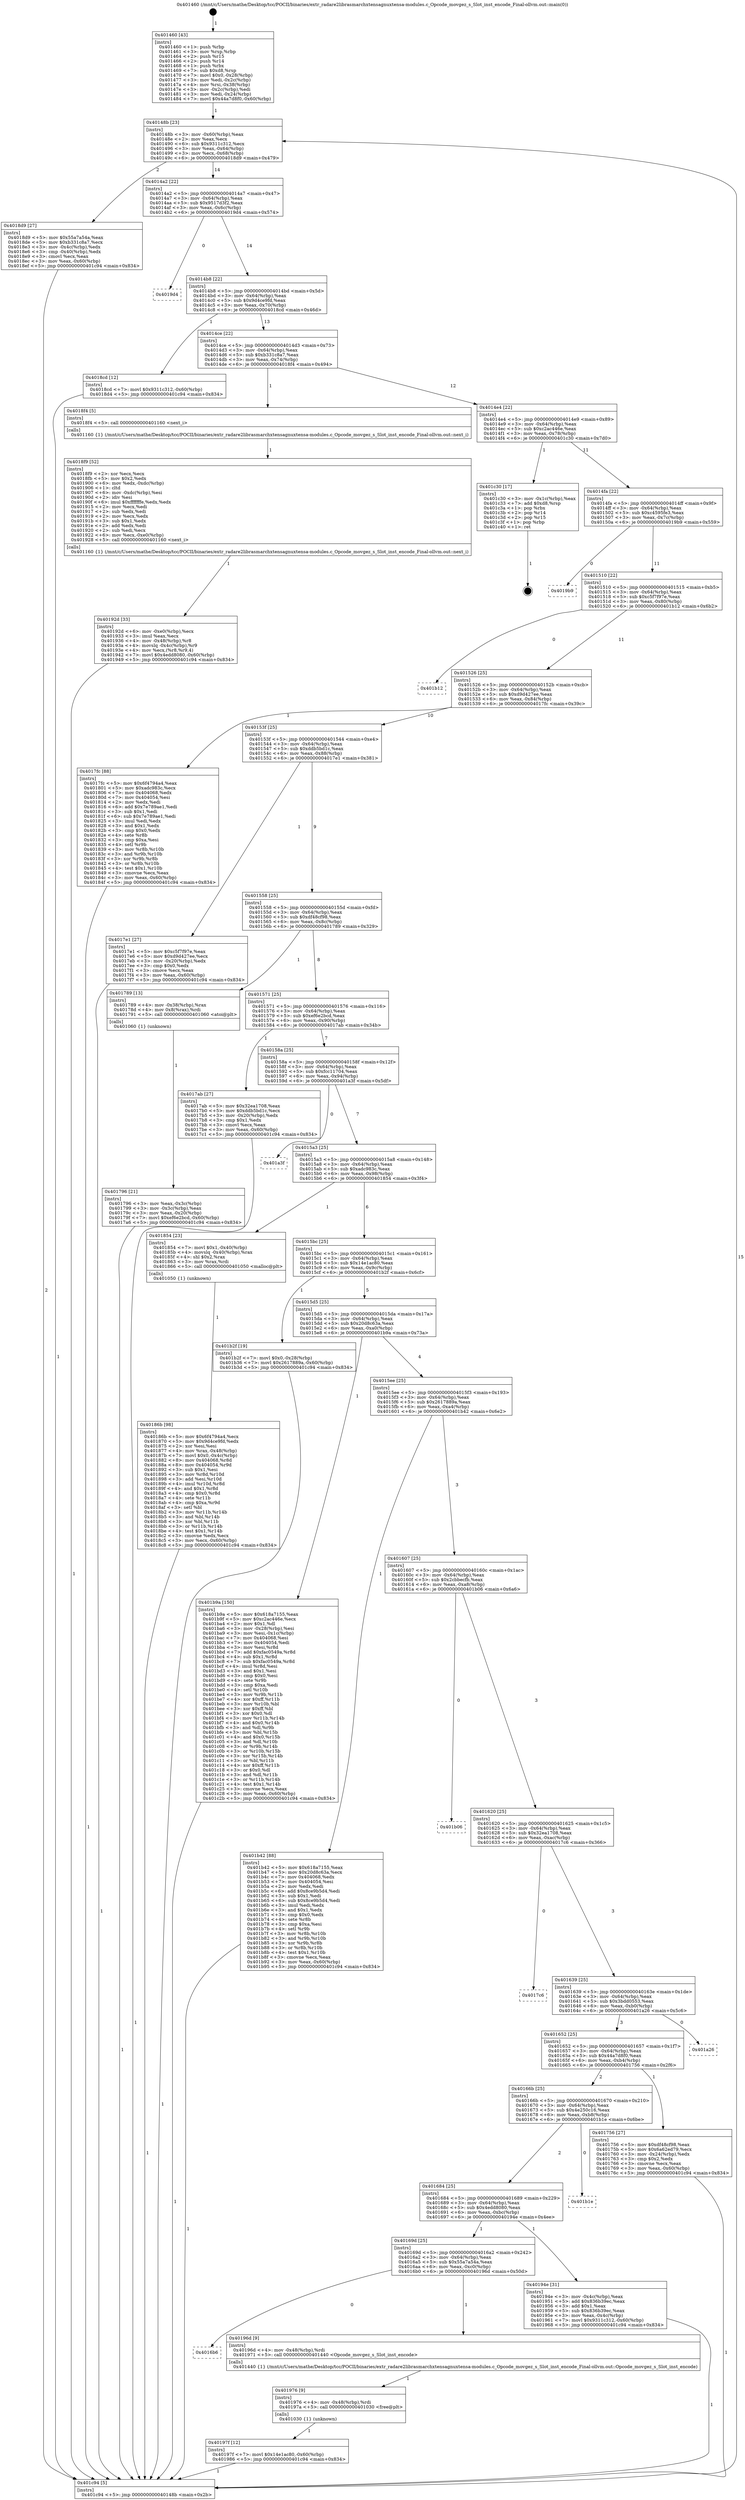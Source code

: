 digraph "0x401460" {
  label = "0x401460 (/mnt/c/Users/mathe/Desktop/tcc/POCII/binaries/extr_radare2librasmarchxtensagnuxtensa-modules.c_Opcode_movgez_s_Slot_inst_encode_Final-ollvm.out::main(0))"
  labelloc = "t"
  node[shape=record]

  Entry [label="",width=0.3,height=0.3,shape=circle,fillcolor=black,style=filled]
  "0x40148b" [label="{
     0x40148b [23]\l
     | [instrs]\l
     &nbsp;&nbsp;0x40148b \<+3\>: mov -0x60(%rbp),%eax\l
     &nbsp;&nbsp;0x40148e \<+2\>: mov %eax,%ecx\l
     &nbsp;&nbsp;0x401490 \<+6\>: sub $0x9311c312,%ecx\l
     &nbsp;&nbsp;0x401496 \<+3\>: mov %eax,-0x64(%rbp)\l
     &nbsp;&nbsp;0x401499 \<+3\>: mov %ecx,-0x68(%rbp)\l
     &nbsp;&nbsp;0x40149c \<+6\>: je 00000000004018d9 \<main+0x479\>\l
  }"]
  "0x4018d9" [label="{
     0x4018d9 [27]\l
     | [instrs]\l
     &nbsp;&nbsp;0x4018d9 \<+5\>: mov $0x55a7a54a,%eax\l
     &nbsp;&nbsp;0x4018de \<+5\>: mov $0xb331c8a7,%ecx\l
     &nbsp;&nbsp;0x4018e3 \<+3\>: mov -0x4c(%rbp),%edx\l
     &nbsp;&nbsp;0x4018e6 \<+3\>: cmp -0x40(%rbp),%edx\l
     &nbsp;&nbsp;0x4018e9 \<+3\>: cmovl %ecx,%eax\l
     &nbsp;&nbsp;0x4018ec \<+3\>: mov %eax,-0x60(%rbp)\l
     &nbsp;&nbsp;0x4018ef \<+5\>: jmp 0000000000401c94 \<main+0x834\>\l
  }"]
  "0x4014a2" [label="{
     0x4014a2 [22]\l
     | [instrs]\l
     &nbsp;&nbsp;0x4014a2 \<+5\>: jmp 00000000004014a7 \<main+0x47\>\l
     &nbsp;&nbsp;0x4014a7 \<+3\>: mov -0x64(%rbp),%eax\l
     &nbsp;&nbsp;0x4014aa \<+5\>: sub $0x9517d3f2,%eax\l
     &nbsp;&nbsp;0x4014af \<+3\>: mov %eax,-0x6c(%rbp)\l
     &nbsp;&nbsp;0x4014b2 \<+6\>: je 00000000004019d4 \<main+0x574\>\l
  }"]
  Exit [label="",width=0.3,height=0.3,shape=circle,fillcolor=black,style=filled,peripheries=2]
  "0x4019d4" [label="{
     0x4019d4\l
  }", style=dashed]
  "0x4014b8" [label="{
     0x4014b8 [22]\l
     | [instrs]\l
     &nbsp;&nbsp;0x4014b8 \<+5\>: jmp 00000000004014bd \<main+0x5d\>\l
     &nbsp;&nbsp;0x4014bd \<+3\>: mov -0x64(%rbp),%eax\l
     &nbsp;&nbsp;0x4014c0 \<+5\>: sub $0x9d4ce9fd,%eax\l
     &nbsp;&nbsp;0x4014c5 \<+3\>: mov %eax,-0x70(%rbp)\l
     &nbsp;&nbsp;0x4014c8 \<+6\>: je 00000000004018cd \<main+0x46d\>\l
  }"]
  "0x40197f" [label="{
     0x40197f [12]\l
     | [instrs]\l
     &nbsp;&nbsp;0x40197f \<+7\>: movl $0x14e1ac80,-0x60(%rbp)\l
     &nbsp;&nbsp;0x401986 \<+5\>: jmp 0000000000401c94 \<main+0x834\>\l
  }"]
  "0x4018cd" [label="{
     0x4018cd [12]\l
     | [instrs]\l
     &nbsp;&nbsp;0x4018cd \<+7\>: movl $0x9311c312,-0x60(%rbp)\l
     &nbsp;&nbsp;0x4018d4 \<+5\>: jmp 0000000000401c94 \<main+0x834\>\l
  }"]
  "0x4014ce" [label="{
     0x4014ce [22]\l
     | [instrs]\l
     &nbsp;&nbsp;0x4014ce \<+5\>: jmp 00000000004014d3 \<main+0x73\>\l
     &nbsp;&nbsp;0x4014d3 \<+3\>: mov -0x64(%rbp),%eax\l
     &nbsp;&nbsp;0x4014d6 \<+5\>: sub $0xb331c8a7,%eax\l
     &nbsp;&nbsp;0x4014db \<+3\>: mov %eax,-0x74(%rbp)\l
     &nbsp;&nbsp;0x4014de \<+6\>: je 00000000004018f4 \<main+0x494\>\l
  }"]
  "0x401976" [label="{
     0x401976 [9]\l
     | [instrs]\l
     &nbsp;&nbsp;0x401976 \<+4\>: mov -0x48(%rbp),%rdi\l
     &nbsp;&nbsp;0x40197a \<+5\>: call 0000000000401030 \<free@plt\>\l
     | [calls]\l
     &nbsp;&nbsp;0x401030 \{1\} (unknown)\l
  }"]
  "0x4018f4" [label="{
     0x4018f4 [5]\l
     | [instrs]\l
     &nbsp;&nbsp;0x4018f4 \<+5\>: call 0000000000401160 \<next_i\>\l
     | [calls]\l
     &nbsp;&nbsp;0x401160 \{1\} (/mnt/c/Users/mathe/Desktop/tcc/POCII/binaries/extr_radare2librasmarchxtensagnuxtensa-modules.c_Opcode_movgez_s_Slot_inst_encode_Final-ollvm.out::next_i)\l
  }"]
  "0x4014e4" [label="{
     0x4014e4 [22]\l
     | [instrs]\l
     &nbsp;&nbsp;0x4014e4 \<+5\>: jmp 00000000004014e9 \<main+0x89\>\l
     &nbsp;&nbsp;0x4014e9 \<+3\>: mov -0x64(%rbp),%eax\l
     &nbsp;&nbsp;0x4014ec \<+5\>: sub $0xc2ac446e,%eax\l
     &nbsp;&nbsp;0x4014f1 \<+3\>: mov %eax,-0x78(%rbp)\l
     &nbsp;&nbsp;0x4014f4 \<+6\>: je 0000000000401c30 \<main+0x7d0\>\l
  }"]
  "0x4016b6" [label="{
     0x4016b6\l
  }", style=dashed]
  "0x401c30" [label="{
     0x401c30 [17]\l
     | [instrs]\l
     &nbsp;&nbsp;0x401c30 \<+3\>: mov -0x1c(%rbp),%eax\l
     &nbsp;&nbsp;0x401c33 \<+7\>: add $0xd8,%rsp\l
     &nbsp;&nbsp;0x401c3a \<+1\>: pop %rbx\l
     &nbsp;&nbsp;0x401c3b \<+2\>: pop %r14\l
     &nbsp;&nbsp;0x401c3d \<+2\>: pop %r15\l
     &nbsp;&nbsp;0x401c3f \<+1\>: pop %rbp\l
     &nbsp;&nbsp;0x401c40 \<+1\>: ret\l
  }"]
  "0x4014fa" [label="{
     0x4014fa [22]\l
     | [instrs]\l
     &nbsp;&nbsp;0x4014fa \<+5\>: jmp 00000000004014ff \<main+0x9f\>\l
     &nbsp;&nbsp;0x4014ff \<+3\>: mov -0x64(%rbp),%eax\l
     &nbsp;&nbsp;0x401502 \<+5\>: sub $0xc4595fe3,%eax\l
     &nbsp;&nbsp;0x401507 \<+3\>: mov %eax,-0x7c(%rbp)\l
     &nbsp;&nbsp;0x40150a \<+6\>: je 00000000004019b9 \<main+0x559\>\l
  }"]
  "0x40196d" [label="{
     0x40196d [9]\l
     | [instrs]\l
     &nbsp;&nbsp;0x40196d \<+4\>: mov -0x48(%rbp),%rdi\l
     &nbsp;&nbsp;0x401971 \<+5\>: call 0000000000401440 \<Opcode_movgez_s_Slot_inst_encode\>\l
     | [calls]\l
     &nbsp;&nbsp;0x401440 \{1\} (/mnt/c/Users/mathe/Desktop/tcc/POCII/binaries/extr_radare2librasmarchxtensagnuxtensa-modules.c_Opcode_movgez_s_Slot_inst_encode_Final-ollvm.out::Opcode_movgez_s_Slot_inst_encode)\l
  }"]
  "0x4019b9" [label="{
     0x4019b9\l
  }", style=dashed]
  "0x401510" [label="{
     0x401510 [22]\l
     | [instrs]\l
     &nbsp;&nbsp;0x401510 \<+5\>: jmp 0000000000401515 \<main+0xb5\>\l
     &nbsp;&nbsp;0x401515 \<+3\>: mov -0x64(%rbp),%eax\l
     &nbsp;&nbsp;0x401518 \<+5\>: sub $0xc5f7f97e,%eax\l
     &nbsp;&nbsp;0x40151d \<+3\>: mov %eax,-0x80(%rbp)\l
     &nbsp;&nbsp;0x401520 \<+6\>: je 0000000000401b12 \<main+0x6b2\>\l
  }"]
  "0x40169d" [label="{
     0x40169d [25]\l
     | [instrs]\l
     &nbsp;&nbsp;0x40169d \<+5\>: jmp 00000000004016a2 \<main+0x242\>\l
     &nbsp;&nbsp;0x4016a2 \<+3\>: mov -0x64(%rbp),%eax\l
     &nbsp;&nbsp;0x4016a5 \<+5\>: sub $0x55a7a54a,%eax\l
     &nbsp;&nbsp;0x4016aa \<+6\>: mov %eax,-0xc0(%rbp)\l
     &nbsp;&nbsp;0x4016b0 \<+6\>: je 000000000040196d \<main+0x50d\>\l
  }"]
  "0x401b12" [label="{
     0x401b12\l
  }", style=dashed]
  "0x401526" [label="{
     0x401526 [25]\l
     | [instrs]\l
     &nbsp;&nbsp;0x401526 \<+5\>: jmp 000000000040152b \<main+0xcb\>\l
     &nbsp;&nbsp;0x40152b \<+3\>: mov -0x64(%rbp),%eax\l
     &nbsp;&nbsp;0x40152e \<+5\>: sub $0xd9d427ee,%eax\l
     &nbsp;&nbsp;0x401533 \<+6\>: mov %eax,-0x84(%rbp)\l
     &nbsp;&nbsp;0x401539 \<+6\>: je 00000000004017fc \<main+0x39c\>\l
  }"]
  "0x40194e" [label="{
     0x40194e [31]\l
     | [instrs]\l
     &nbsp;&nbsp;0x40194e \<+3\>: mov -0x4c(%rbp),%eax\l
     &nbsp;&nbsp;0x401951 \<+5\>: add $0x836b39ec,%eax\l
     &nbsp;&nbsp;0x401956 \<+3\>: add $0x1,%eax\l
     &nbsp;&nbsp;0x401959 \<+5\>: sub $0x836b39ec,%eax\l
     &nbsp;&nbsp;0x40195e \<+3\>: mov %eax,-0x4c(%rbp)\l
     &nbsp;&nbsp;0x401961 \<+7\>: movl $0x9311c312,-0x60(%rbp)\l
     &nbsp;&nbsp;0x401968 \<+5\>: jmp 0000000000401c94 \<main+0x834\>\l
  }"]
  "0x4017fc" [label="{
     0x4017fc [88]\l
     | [instrs]\l
     &nbsp;&nbsp;0x4017fc \<+5\>: mov $0x6f4794a4,%eax\l
     &nbsp;&nbsp;0x401801 \<+5\>: mov $0xadc983c,%ecx\l
     &nbsp;&nbsp;0x401806 \<+7\>: mov 0x404068,%edx\l
     &nbsp;&nbsp;0x40180d \<+7\>: mov 0x404054,%esi\l
     &nbsp;&nbsp;0x401814 \<+2\>: mov %edx,%edi\l
     &nbsp;&nbsp;0x401816 \<+6\>: add $0x7e789ae1,%edi\l
     &nbsp;&nbsp;0x40181c \<+3\>: sub $0x1,%edi\l
     &nbsp;&nbsp;0x40181f \<+6\>: sub $0x7e789ae1,%edi\l
     &nbsp;&nbsp;0x401825 \<+3\>: imul %edi,%edx\l
     &nbsp;&nbsp;0x401828 \<+3\>: and $0x1,%edx\l
     &nbsp;&nbsp;0x40182b \<+3\>: cmp $0x0,%edx\l
     &nbsp;&nbsp;0x40182e \<+4\>: sete %r8b\l
     &nbsp;&nbsp;0x401832 \<+3\>: cmp $0xa,%esi\l
     &nbsp;&nbsp;0x401835 \<+4\>: setl %r9b\l
     &nbsp;&nbsp;0x401839 \<+3\>: mov %r8b,%r10b\l
     &nbsp;&nbsp;0x40183c \<+3\>: and %r9b,%r10b\l
     &nbsp;&nbsp;0x40183f \<+3\>: xor %r9b,%r8b\l
     &nbsp;&nbsp;0x401842 \<+3\>: or %r8b,%r10b\l
     &nbsp;&nbsp;0x401845 \<+4\>: test $0x1,%r10b\l
     &nbsp;&nbsp;0x401849 \<+3\>: cmovne %ecx,%eax\l
     &nbsp;&nbsp;0x40184c \<+3\>: mov %eax,-0x60(%rbp)\l
     &nbsp;&nbsp;0x40184f \<+5\>: jmp 0000000000401c94 \<main+0x834\>\l
  }"]
  "0x40153f" [label="{
     0x40153f [25]\l
     | [instrs]\l
     &nbsp;&nbsp;0x40153f \<+5\>: jmp 0000000000401544 \<main+0xe4\>\l
     &nbsp;&nbsp;0x401544 \<+3\>: mov -0x64(%rbp),%eax\l
     &nbsp;&nbsp;0x401547 \<+5\>: sub $0xddb5bd1c,%eax\l
     &nbsp;&nbsp;0x40154c \<+6\>: mov %eax,-0x88(%rbp)\l
     &nbsp;&nbsp;0x401552 \<+6\>: je 00000000004017e1 \<main+0x381\>\l
  }"]
  "0x401684" [label="{
     0x401684 [25]\l
     | [instrs]\l
     &nbsp;&nbsp;0x401684 \<+5\>: jmp 0000000000401689 \<main+0x229\>\l
     &nbsp;&nbsp;0x401689 \<+3\>: mov -0x64(%rbp),%eax\l
     &nbsp;&nbsp;0x40168c \<+5\>: sub $0x4edd8080,%eax\l
     &nbsp;&nbsp;0x401691 \<+6\>: mov %eax,-0xbc(%rbp)\l
     &nbsp;&nbsp;0x401697 \<+6\>: je 000000000040194e \<main+0x4ee\>\l
  }"]
  "0x4017e1" [label="{
     0x4017e1 [27]\l
     | [instrs]\l
     &nbsp;&nbsp;0x4017e1 \<+5\>: mov $0xc5f7f97e,%eax\l
     &nbsp;&nbsp;0x4017e6 \<+5\>: mov $0xd9d427ee,%ecx\l
     &nbsp;&nbsp;0x4017eb \<+3\>: mov -0x20(%rbp),%edx\l
     &nbsp;&nbsp;0x4017ee \<+3\>: cmp $0x0,%edx\l
     &nbsp;&nbsp;0x4017f1 \<+3\>: cmove %ecx,%eax\l
     &nbsp;&nbsp;0x4017f4 \<+3\>: mov %eax,-0x60(%rbp)\l
     &nbsp;&nbsp;0x4017f7 \<+5\>: jmp 0000000000401c94 \<main+0x834\>\l
  }"]
  "0x401558" [label="{
     0x401558 [25]\l
     | [instrs]\l
     &nbsp;&nbsp;0x401558 \<+5\>: jmp 000000000040155d \<main+0xfd\>\l
     &nbsp;&nbsp;0x40155d \<+3\>: mov -0x64(%rbp),%eax\l
     &nbsp;&nbsp;0x401560 \<+5\>: sub $0xdf48cf98,%eax\l
     &nbsp;&nbsp;0x401565 \<+6\>: mov %eax,-0x8c(%rbp)\l
     &nbsp;&nbsp;0x40156b \<+6\>: je 0000000000401789 \<main+0x329\>\l
  }"]
  "0x401b1e" [label="{
     0x401b1e\l
  }", style=dashed]
  "0x401789" [label="{
     0x401789 [13]\l
     | [instrs]\l
     &nbsp;&nbsp;0x401789 \<+4\>: mov -0x38(%rbp),%rax\l
     &nbsp;&nbsp;0x40178d \<+4\>: mov 0x8(%rax),%rdi\l
     &nbsp;&nbsp;0x401791 \<+5\>: call 0000000000401060 \<atoi@plt\>\l
     | [calls]\l
     &nbsp;&nbsp;0x401060 \{1\} (unknown)\l
  }"]
  "0x401571" [label="{
     0x401571 [25]\l
     | [instrs]\l
     &nbsp;&nbsp;0x401571 \<+5\>: jmp 0000000000401576 \<main+0x116\>\l
     &nbsp;&nbsp;0x401576 \<+3\>: mov -0x64(%rbp),%eax\l
     &nbsp;&nbsp;0x401579 \<+5\>: sub $0xef6e2bcd,%eax\l
     &nbsp;&nbsp;0x40157e \<+6\>: mov %eax,-0x90(%rbp)\l
     &nbsp;&nbsp;0x401584 \<+6\>: je 00000000004017ab \<main+0x34b\>\l
  }"]
  "0x40192d" [label="{
     0x40192d [33]\l
     | [instrs]\l
     &nbsp;&nbsp;0x40192d \<+6\>: mov -0xe0(%rbp),%ecx\l
     &nbsp;&nbsp;0x401933 \<+3\>: imul %eax,%ecx\l
     &nbsp;&nbsp;0x401936 \<+4\>: mov -0x48(%rbp),%r8\l
     &nbsp;&nbsp;0x40193a \<+4\>: movslq -0x4c(%rbp),%r9\l
     &nbsp;&nbsp;0x40193e \<+4\>: mov %ecx,(%r8,%r9,4)\l
     &nbsp;&nbsp;0x401942 \<+7\>: movl $0x4edd8080,-0x60(%rbp)\l
     &nbsp;&nbsp;0x401949 \<+5\>: jmp 0000000000401c94 \<main+0x834\>\l
  }"]
  "0x4017ab" [label="{
     0x4017ab [27]\l
     | [instrs]\l
     &nbsp;&nbsp;0x4017ab \<+5\>: mov $0x32ea1708,%eax\l
     &nbsp;&nbsp;0x4017b0 \<+5\>: mov $0xddb5bd1c,%ecx\l
     &nbsp;&nbsp;0x4017b5 \<+3\>: mov -0x20(%rbp),%edx\l
     &nbsp;&nbsp;0x4017b8 \<+3\>: cmp $0x1,%edx\l
     &nbsp;&nbsp;0x4017bb \<+3\>: cmovl %ecx,%eax\l
     &nbsp;&nbsp;0x4017be \<+3\>: mov %eax,-0x60(%rbp)\l
     &nbsp;&nbsp;0x4017c1 \<+5\>: jmp 0000000000401c94 \<main+0x834\>\l
  }"]
  "0x40158a" [label="{
     0x40158a [25]\l
     | [instrs]\l
     &nbsp;&nbsp;0x40158a \<+5\>: jmp 000000000040158f \<main+0x12f\>\l
     &nbsp;&nbsp;0x40158f \<+3\>: mov -0x64(%rbp),%eax\l
     &nbsp;&nbsp;0x401592 \<+5\>: sub $0xfcc11704,%eax\l
     &nbsp;&nbsp;0x401597 \<+6\>: mov %eax,-0x94(%rbp)\l
     &nbsp;&nbsp;0x40159d \<+6\>: je 0000000000401a3f \<main+0x5df\>\l
  }"]
  "0x4018f9" [label="{
     0x4018f9 [52]\l
     | [instrs]\l
     &nbsp;&nbsp;0x4018f9 \<+2\>: xor %ecx,%ecx\l
     &nbsp;&nbsp;0x4018fb \<+5\>: mov $0x2,%edx\l
     &nbsp;&nbsp;0x401900 \<+6\>: mov %edx,-0xdc(%rbp)\l
     &nbsp;&nbsp;0x401906 \<+1\>: cltd\l
     &nbsp;&nbsp;0x401907 \<+6\>: mov -0xdc(%rbp),%esi\l
     &nbsp;&nbsp;0x40190d \<+2\>: idiv %esi\l
     &nbsp;&nbsp;0x40190f \<+6\>: imul $0xfffffffe,%edx,%edx\l
     &nbsp;&nbsp;0x401915 \<+2\>: mov %ecx,%edi\l
     &nbsp;&nbsp;0x401917 \<+2\>: sub %edx,%edi\l
     &nbsp;&nbsp;0x401919 \<+2\>: mov %ecx,%edx\l
     &nbsp;&nbsp;0x40191b \<+3\>: sub $0x1,%edx\l
     &nbsp;&nbsp;0x40191e \<+2\>: add %edx,%edi\l
     &nbsp;&nbsp;0x401920 \<+2\>: sub %edi,%ecx\l
     &nbsp;&nbsp;0x401922 \<+6\>: mov %ecx,-0xe0(%rbp)\l
     &nbsp;&nbsp;0x401928 \<+5\>: call 0000000000401160 \<next_i\>\l
     | [calls]\l
     &nbsp;&nbsp;0x401160 \{1\} (/mnt/c/Users/mathe/Desktop/tcc/POCII/binaries/extr_radare2librasmarchxtensagnuxtensa-modules.c_Opcode_movgez_s_Slot_inst_encode_Final-ollvm.out::next_i)\l
  }"]
  "0x401a3f" [label="{
     0x401a3f\l
  }", style=dashed]
  "0x4015a3" [label="{
     0x4015a3 [25]\l
     | [instrs]\l
     &nbsp;&nbsp;0x4015a3 \<+5\>: jmp 00000000004015a8 \<main+0x148\>\l
     &nbsp;&nbsp;0x4015a8 \<+3\>: mov -0x64(%rbp),%eax\l
     &nbsp;&nbsp;0x4015ab \<+5\>: sub $0xadc983c,%eax\l
     &nbsp;&nbsp;0x4015b0 \<+6\>: mov %eax,-0x98(%rbp)\l
     &nbsp;&nbsp;0x4015b6 \<+6\>: je 0000000000401854 \<main+0x3f4\>\l
  }"]
  "0x40186b" [label="{
     0x40186b [98]\l
     | [instrs]\l
     &nbsp;&nbsp;0x40186b \<+5\>: mov $0x6f4794a4,%ecx\l
     &nbsp;&nbsp;0x401870 \<+5\>: mov $0x9d4ce9fd,%edx\l
     &nbsp;&nbsp;0x401875 \<+2\>: xor %esi,%esi\l
     &nbsp;&nbsp;0x401877 \<+4\>: mov %rax,-0x48(%rbp)\l
     &nbsp;&nbsp;0x40187b \<+7\>: movl $0x0,-0x4c(%rbp)\l
     &nbsp;&nbsp;0x401882 \<+8\>: mov 0x404068,%r8d\l
     &nbsp;&nbsp;0x40188a \<+8\>: mov 0x404054,%r9d\l
     &nbsp;&nbsp;0x401892 \<+3\>: sub $0x1,%esi\l
     &nbsp;&nbsp;0x401895 \<+3\>: mov %r8d,%r10d\l
     &nbsp;&nbsp;0x401898 \<+3\>: add %esi,%r10d\l
     &nbsp;&nbsp;0x40189b \<+4\>: imul %r10d,%r8d\l
     &nbsp;&nbsp;0x40189f \<+4\>: and $0x1,%r8d\l
     &nbsp;&nbsp;0x4018a3 \<+4\>: cmp $0x0,%r8d\l
     &nbsp;&nbsp;0x4018a7 \<+4\>: sete %r11b\l
     &nbsp;&nbsp;0x4018ab \<+4\>: cmp $0xa,%r9d\l
     &nbsp;&nbsp;0x4018af \<+3\>: setl %bl\l
     &nbsp;&nbsp;0x4018b2 \<+3\>: mov %r11b,%r14b\l
     &nbsp;&nbsp;0x4018b5 \<+3\>: and %bl,%r14b\l
     &nbsp;&nbsp;0x4018b8 \<+3\>: xor %bl,%r11b\l
     &nbsp;&nbsp;0x4018bb \<+3\>: or %r11b,%r14b\l
     &nbsp;&nbsp;0x4018be \<+4\>: test $0x1,%r14b\l
     &nbsp;&nbsp;0x4018c2 \<+3\>: cmovne %edx,%ecx\l
     &nbsp;&nbsp;0x4018c5 \<+3\>: mov %ecx,-0x60(%rbp)\l
     &nbsp;&nbsp;0x4018c8 \<+5\>: jmp 0000000000401c94 \<main+0x834\>\l
  }"]
  "0x401854" [label="{
     0x401854 [23]\l
     | [instrs]\l
     &nbsp;&nbsp;0x401854 \<+7\>: movl $0x1,-0x40(%rbp)\l
     &nbsp;&nbsp;0x40185b \<+4\>: movslq -0x40(%rbp),%rax\l
     &nbsp;&nbsp;0x40185f \<+4\>: shl $0x2,%rax\l
     &nbsp;&nbsp;0x401863 \<+3\>: mov %rax,%rdi\l
     &nbsp;&nbsp;0x401866 \<+5\>: call 0000000000401050 \<malloc@plt\>\l
     | [calls]\l
     &nbsp;&nbsp;0x401050 \{1\} (unknown)\l
  }"]
  "0x4015bc" [label="{
     0x4015bc [25]\l
     | [instrs]\l
     &nbsp;&nbsp;0x4015bc \<+5\>: jmp 00000000004015c1 \<main+0x161\>\l
     &nbsp;&nbsp;0x4015c1 \<+3\>: mov -0x64(%rbp),%eax\l
     &nbsp;&nbsp;0x4015c4 \<+5\>: sub $0x14e1ac80,%eax\l
     &nbsp;&nbsp;0x4015c9 \<+6\>: mov %eax,-0x9c(%rbp)\l
     &nbsp;&nbsp;0x4015cf \<+6\>: je 0000000000401b2f \<main+0x6cf\>\l
  }"]
  "0x401796" [label="{
     0x401796 [21]\l
     | [instrs]\l
     &nbsp;&nbsp;0x401796 \<+3\>: mov %eax,-0x3c(%rbp)\l
     &nbsp;&nbsp;0x401799 \<+3\>: mov -0x3c(%rbp),%eax\l
     &nbsp;&nbsp;0x40179c \<+3\>: mov %eax,-0x20(%rbp)\l
     &nbsp;&nbsp;0x40179f \<+7\>: movl $0xef6e2bcd,-0x60(%rbp)\l
     &nbsp;&nbsp;0x4017a6 \<+5\>: jmp 0000000000401c94 \<main+0x834\>\l
  }"]
  "0x401b2f" [label="{
     0x401b2f [19]\l
     | [instrs]\l
     &nbsp;&nbsp;0x401b2f \<+7\>: movl $0x0,-0x28(%rbp)\l
     &nbsp;&nbsp;0x401b36 \<+7\>: movl $0x2617889a,-0x60(%rbp)\l
     &nbsp;&nbsp;0x401b3d \<+5\>: jmp 0000000000401c94 \<main+0x834\>\l
  }"]
  "0x4015d5" [label="{
     0x4015d5 [25]\l
     | [instrs]\l
     &nbsp;&nbsp;0x4015d5 \<+5\>: jmp 00000000004015da \<main+0x17a\>\l
     &nbsp;&nbsp;0x4015da \<+3\>: mov -0x64(%rbp),%eax\l
     &nbsp;&nbsp;0x4015dd \<+5\>: sub $0x20d8c63a,%eax\l
     &nbsp;&nbsp;0x4015e2 \<+6\>: mov %eax,-0xa0(%rbp)\l
     &nbsp;&nbsp;0x4015e8 \<+6\>: je 0000000000401b9a \<main+0x73a\>\l
  }"]
  "0x401460" [label="{
     0x401460 [43]\l
     | [instrs]\l
     &nbsp;&nbsp;0x401460 \<+1\>: push %rbp\l
     &nbsp;&nbsp;0x401461 \<+3\>: mov %rsp,%rbp\l
     &nbsp;&nbsp;0x401464 \<+2\>: push %r15\l
     &nbsp;&nbsp;0x401466 \<+2\>: push %r14\l
     &nbsp;&nbsp;0x401468 \<+1\>: push %rbx\l
     &nbsp;&nbsp;0x401469 \<+7\>: sub $0xd8,%rsp\l
     &nbsp;&nbsp;0x401470 \<+7\>: movl $0x0,-0x28(%rbp)\l
     &nbsp;&nbsp;0x401477 \<+3\>: mov %edi,-0x2c(%rbp)\l
     &nbsp;&nbsp;0x40147a \<+4\>: mov %rsi,-0x38(%rbp)\l
     &nbsp;&nbsp;0x40147e \<+3\>: mov -0x2c(%rbp),%edi\l
     &nbsp;&nbsp;0x401481 \<+3\>: mov %edi,-0x24(%rbp)\l
     &nbsp;&nbsp;0x401484 \<+7\>: movl $0x44a7d8f0,-0x60(%rbp)\l
  }"]
  "0x401b9a" [label="{
     0x401b9a [150]\l
     | [instrs]\l
     &nbsp;&nbsp;0x401b9a \<+5\>: mov $0x618a7155,%eax\l
     &nbsp;&nbsp;0x401b9f \<+5\>: mov $0xc2ac446e,%ecx\l
     &nbsp;&nbsp;0x401ba4 \<+2\>: mov $0x1,%dl\l
     &nbsp;&nbsp;0x401ba6 \<+3\>: mov -0x28(%rbp),%esi\l
     &nbsp;&nbsp;0x401ba9 \<+3\>: mov %esi,-0x1c(%rbp)\l
     &nbsp;&nbsp;0x401bac \<+7\>: mov 0x404068,%esi\l
     &nbsp;&nbsp;0x401bb3 \<+7\>: mov 0x404054,%edi\l
     &nbsp;&nbsp;0x401bba \<+3\>: mov %esi,%r8d\l
     &nbsp;&nbsp;0x401bbd \<+7\>: add $0xfac0549a,%r8d\l
     &nbsp;&nbsp;0x401bc4 \<+4\>: sub $0x1,%r8d\l
     &nbsp;&nbsp;0x401bc8 \<+7\>: sub $0xfac0549a,%r8d\l
     &nbsp;&nbsp;0x401bcf \<+4\>: imul %r8d,%esi\l
     &nbsp;&nbsp;0x401bd3 \<+3\>: and $0x1,%esi\l
     &nbsp;&nbsp;0x401bd6 \<+3\>: cmp $0x0,%esi\l
     &nbsp;&nbsp;0x401bd9 \<+4\>: sete %r9b\l
     &nbsp;&nbsp;0x401bdd \<+3\>: cmp $0xa,%edi\l
     &nbsp;&nbsp;0x401be0 \<+4\>: setl %r10b\l
     &nbsp;&nbsp;0x401be4 \<+3\>: mov %r9b,%r11b\l
     &nbsp;&nbsp;0x401be7 \<+4\>: xor $0xff,%r11b\l
     &nbsp;&nbsp;0x401beb \<+3\>: mov %r10b,%bl\l
     &nbsp;&nbsp;0x401bee \<+3\>: xor $0xff,%bl\l
     &nbsp;&nbsp;0x401bf1 \<+3\>: xor $0x0,%dl\l
     &nbsp;&nbsp;0x401bf4 \<+3\>: mov %r11b,%r14b\l
     &nbsp;&nbsp;0x401bf7 \<+4\>: and $0x0,%r14b\l
     &nbsp;&nbsp;0x401bfb \<+3\>: and %dl,%r9b\l
     &nbsp;&nbsp;0x401bfe \<+3\>: mov %bl,%r15b\l
     &nbsp;&nbsp;0x401c01 \<+4\>: and $0x0,%r15b\l
     &nbsp;&nbsp;0x401c05 \<+3\>: and %dl,%r10b\l
     &nbsp;&nbsp;0x401c08 \<+3\>: or %r9b,%r14b\l
     &nbsp;&nbsp;0x401c0b \<+3\>: or %r10b,%r15b\l
     &nbsp;&nbsp;0x401c0e \<+3\>: xor %r15b,%r14b\l
     &nbsp;&nbsp;0x401c11 \<+3\>: or %bl,%r11b\l
     &nbsp;&nbsp;0x401c14 \<+4\>: xor $0xff,%r11b\l
     &nbsp;&nbsp;0x401c18 \<+3\>: or $0x0,%dl\l
     &nbsp;&nbsp;0x401c1b \<+3\>: and %dl,%r11b\l
     &nbsp;&nbsp;0x401c1e \<+3\>: or %r11b,%r14b\l
     &nbsp;&nbsp;0x401c21 \<+4\>: test $0x1,%r14b\l
     &nbsp;&nbsp;0x401c25 \<+3\>: cmovne %ecx,%eax\l
     &nbsp;&nbsp;0x401c28 \<+3\>: mov %eax,-0x60(%rbp)\l
     &nbsp;&nbsp;0x401c2b \<+5\>: jmp 0000000000401c94 \<main+0x834\>\l
  }"]
  "0x4015ee" [label="{
     0x4015ee [25]\l
     | [instrs]\l
     &nbsp;&nbsp;0x4015ee \<+5\>: jmp 00000000004015f3 \<main+0x193\>\l
     &nbsp;&nbsp;0x4015f3 \<+3\>: mov -0x64(%rbp),%eax\l
     &nbsp;&nbsp;0x4015f6 \<+5\>: sub $0x2617889a,%eax\l
     &nbsp;&nbsp;0x4015fb \<+6\>: mov %eax,-0xa4(%rbp)\l
     &nbsp;&nbsp;0x401601 \<+6\>: je 0000000000401b42 \<main+0x6e2\>\l
  }"]
  "0x401c94" [label="{
     0x401c94 [5]\l
     | [instrs]\l
     &nbsp;&nbsp;0x401c94 \<+5\>: jmp 000000000040148b \<main+0x2b\>\l
  }"]
  "0x401b42" [label="{
     0x401b42 [88]\l
     | [instrs]\l
     &nbsp;&nbsp;0x401b42 \<+5\>: mov $0x618a7155,%eax\l
     &nbsp;&nbsp;0x401b47 \<+5\>: mov $0x20d8c63a,%ecx\l
     &nbsp;&nbsp;0x401b4c \<+7\>: mov 0x404068,%edx\l
     &nbsp;&nbsp;0x401b53 \<+7\>: mov 0x404054,%esi\l
     &nbsp;&nbsp;0x401b5a \<+2\>: mov %edx,%edi\l
     &nbsp;&nbsp;0x401b5c \<+6\>: add $0x8ce9b5d4,%edi\l
     &nbsp;&nbsp;0x401b62 \<+3\>: sub $0x1,%edi\l
     &nbsp;&nbsp;0x401b65 \<+6\>: sub $0x8ce9b5d4,%edi\l
     &nbsp;&nbsp;0x401b6b \<+3\>: imul %edi,%edx\l
     &nbsp;&nbsp;0x401b6e \<+3\>: and $0x1,%edx\l
     &nbsp;&nbsp;0x401b71 \<+3\>: cmp $0x0,%edx\l
     &nbsp;&nbsp;0x401b74 \<+4\>: sete %r8b\l
     &nbsp;&nbsp;0x401b78 \<+3\>: cmp $0xa,%esi\l
     &nbsp;&nbsp;0x401b7b \<+4\>: setl %r9b\l
     &nbsp;&nbsp;0x401b7f \<+3\>: mov %r8b,%r10b\l
     &nbsp;&nbsp;0x401b82 \<+3\>: and %r9b,%r10b\l
     &nbsp;&nbsp;0x401b85 \<+3\>: xor %r9b,%r8b\l
     &nbsp;&nbsp;0x401b88 \<+3\>: or %r8b,%r10b\l
     &nbsp;&nbsp;0x401b8b \<+4\>: test $0x1,%r10b\l
     &nbsp;&nbsp;0x401b8f \<+3\>: cmovne %ecx,%eax\l
     &nbsp;&nbsp;0x401b92 \<+3\>: mov %eax,-0x60(%rbp)\l
     &nbsp;&nbsp;0x401b95 \<+5\>: jmp 0000000000401c94 \<main+0x834\>\l
  }"]
  "0x401607" [label="{
     0x401607 [25]\l
     | [instrs]\l
     &nbsp;&nbsp;0x401607 \<+5\>: jmp 000000000040160c \<main+0x1ac\>\l
     &nbsp;&nbsp;0x40160c \<+3\>: mov -0x64(%rbp),%eax\l
     &nbsp;&nbsp;0x40160f \<+5\>: sub $0x2cbbecfb,%eax\l
     &nbsp;&nbsp;0x401614 \<+6\>: mov %eax,-0xa8(%rbp)\l
     &nbsp;&nbsp;0x40161a \<+6\>: je 0000000000401b06 \<main+0x6a6\>\l
  }"]
  "0x40166b" [label="{
     0x40166b [25]\l
     | [instrs]\l
     &nbsp;&nbsp;0x40166b \<+5\>: jmp 0000000000401670 \<main+0x210\>\l
     &nbsp;&nbsp;0x401670 \<+3\>: mov -0x64(%rbp),%eax\l
     &nbsp;&nbsp;0x401673 \<+5\>: sub $0x4e250c16,%eax\l
     &nbsp;&nbsp;0x401678 \<+6\>: mov %eax,-0xb8(%rbp)\l
     &nbsp;&nbsp;0x40167e \<+6\>: je 0000000000401b1e \<main+0x6be\>\l
  }"]
  "0x401b06" [label="{
     0x401b06\l
  }", style=dashed]
  "0x401620" [label="{
     0x401620 [25]\l
     | [instrs]\l
     &nbsp;&nbsp;0x401620 \<+5\>: jmp 0000000000401625 \<main+0x1c5\>\l
     &nbsp;&nbsp;0x401625 \<+3\>: mov -0x64(%rbp),%eax\l
     &nbsp;&nbsp;0x401628 \<+5\>: sub $0x32ea1708,%eax\l
     &nbsp;&nbsp;0x40162d \<+6\>: mov %eax,-0xac(%rbp)\l
     &nbsp;&nbsp;0x401633 \<+6\>: je 00000000004017c6 \<main+0x366\>\l
  }"]
  "0x401756" [label="{
     0x401756 [27]\l
     | [instrs]\l
     &nbsp;&nbsp;0x401756 \<+5\>: mov $0xdf48cf98,%eax\l
     &nbsp;&nbsp;0x40175b \<+5\>: mov $0x6a62ed79,%ecx\l
     &nbsp;&nbsp;0x401760 \<+3\>: mov -0x24(%rbp),%edx\l
     &nbsp;&nbsp;0x401763 \<+3\>: cmp $0x2,%edx\l
     &nbsp;&nbsp;0x401766 \<+3\>: cmovne %ecx,%eax\l
     &nbsp;&nbsp;0x401769 \<+3\>: mov %eax,-0x60(%rbp)\l
     &nbsp;&nbsp;0x40176c \<+5\>: jmp 0000000000401c94 \<main+0x834\>\l
  }"]
  "0x4017c6" [label="{
     0x4017c6\l
  }", style=dashed]
  "0x401639" [label="{
     0x401639 [25]\l
     | [instrs]\l
     &nbsp;&nbsp;0x401639 \<+5\>: jmp 000000000040163e \<main+0x1de\>\l
     &nbsp;&nbsp;0x40163e \<+3\>: mov -0x64(%rbp),%eax\l
     &nbsp;&nbsp;0x401641 \<+5\>: sub $0x3bdd0553,%eax\l
     &nbsp;&nbsp;0x401646 \<+6\>: mov %eax,-0xb0(%rbp)\l
     &nbsp;&nbsp;0x40164c \<+6\>: je 0000000000401a26 \<main+0x5c6\>\l
  }"]
  "0x401652" [label="{
     0x401652 [25]\l
     | [instrs]\l
     &nbsp;&nbsp;0x401652 \<+5\>: jmp 0000000000401657 \<main+0x1f7\>\l
     &nbsp;&nbsp;0x401657 \<+3\>: mov -0x64(%rbp),%eax\l
     &nbsp;&nbsp;0x40165a \<+5\>: sub $0x44a7d8f0,%eax\l
     &nbsp;&nbsp;0x40165f \<+6\>: mov %eax,-0xb4(%rbp)\l
     &nbsp;&nbsp;0x401665 \<+6\>: je 0000000000401756 \<main+0x2f6\>\l
  }"]
  "0x401a26" [label="{
     0x401a26\l
  }", style=dashed]
  Entry -> "0x401460" [label=" 1"]
  "0x40148b" -> "0x4018d9" [label=" 2"]
  "0x40148b" -> "0x4014a2" [label=" 14"]
  "0x401c30" -> Exit [label=" 1"]
  "0x4014a2" -> "0x4019d4" [label=" 0"]
  "0x4014a2" -> "0x4014b8" [label=" 14"]
  "0x401b9a" -> "0x401c94" [label=" 1"]
  "0x4014b8" -> "0x4018cd" [label=" 1"]
  "0x4014b8" -> "0x4014ce" [label=" 13"]
  "0x401b42" -> "0x401c94" [label=" 1"]
  "0x4014ce" -> "0x4018f4" [label=" 1"]
  "0x4014ce" -> "0x4014e4" [label=" 12"]
  "0x401b2f" -> "0x401c94" [label=" 1"]
  "0x4014e4" -> "0x401c30" [label=" 1"]
  "0x4014e4" -> "0x4014fa" [label=" 11"]
  "0x40197f" -> "0x401c94" [label=" 1"]
  "0x4014fa" -> "0x4019b9" [label=" 0"]
  "0x4014fa" -> "0x401510" [label=" 11"]
  "0x401976" -> "0x40197f" [label=" 1"]
  "0x401510" -> "0x401b12" [label=" 0"]
  "0x401510" -> "0x401526" [label=" 11"]
  "0x40169d" -> "0x4016b6" [label=" 0"]
  "0x401526" -> "0x4017fc" [label=" 1"]
  "0x401526" -> "0x40153f" [label=" 10"]
  "0x40169d" -> "0x40196d" [label=" 1"]
  "0x40153f" -> "0x4017e1" [label=" 1"]
  "0x40153f" -> "0x401558" [label=" 9"]
  "0x40194e" -> "0x401c94" [label=" 1"]
  "0x401558" -> "0x401789" [label=" 1"]
  "0x401558" -> "0x401571" [label=" 8"]
  "0x401684" -> "0x40169d" [label=" 1"]
  "0x401571" -> "0x4017ab" [label=" 1"]
  "0x401571" -> "0x40158a" [label=" 7"]
  "0x40196d" -> "0x401976" [label=" 1"]
  "0x40158a" -> "0x401a3f" [label=" 0"]
  "0x40158a" -> "0x4015a3" [label=" 7"]
  "0x40166b" -> "0x401684" [label=" 2"]
  "0x4015a3" -> "0x401854" [label=" 1"]
  "0x4015a3" -> "0x4015bc" [label=" 6"]
  "0x40166b" -> "0x401b1e" [label=" 0"]
  "0x4015bc" -> "0x401b2f" [label=" 1"]
  "0x4015bc" -> "0x4015d5" [label=" 5"]
  "0x401684" -> "0x40194e" [label=" 1"]
  "0x4015d5" -> "0x401b9a" [label=" 1"]
  "0x4015d5" -> "0x4015ee" [label=" 4"]
  "0x40192d" -> "0x401c94" [label=" 1"]
  "0x4015ee" -> "0x401b42" [label=" 1"]
  "0x4015ee" -> "0x401607" [label=" 3"]
  "0x4018f9" -> "0x40192d" [label=" 1"]
  "0x401607" -> "0x401b06" [label=" 0"]
  "0x401607" -> "0x401620" [label=" 3"]
  "0x4018f4" -> "0x4018f9" [label=" 1"]
  "0x401620" -> "0x4017c6" [label=" 0"]
  "0x401620" -> "0x401639" [label=" 3"]
  "0x4018d9" -> "0x401c94" [label=" 2"]
  "0x401639" -> "0x401a26" [label=" 0"]
  "0x401639" -> "0x401652" [label=" 3"]
  "0x4018cd" -> "0x401c94" [label=" 1"]
  "0x401652" -> "0x401756" [label=" 1"]
  "0x401652" -> "0x40166b" [label=" 2"]
  "0x401756" -> "0x401c94" [label=" 1"]
  "0x401460" -> "0x40148b" [label=" 1"]
  "0x401c94" -> "0x40148b" [label=" 15"]
  "0x401789" -> "0x401796" [label=" 1"]
  "0x401796" -> "0x401c94" [label=" 1"]
  "0x4017ab" -> "0x401c94" [label=" 1"]
  "0x4017e1" -> "0x401c94" [label=" 1"]
  "0x4017fc" -> "0x401c94" [label=" 1"]
  "0x401854" -> "0x40186b" [label=" 1"]
  "0x40186b" -> "0x401c94" [label=" 1"]
}
